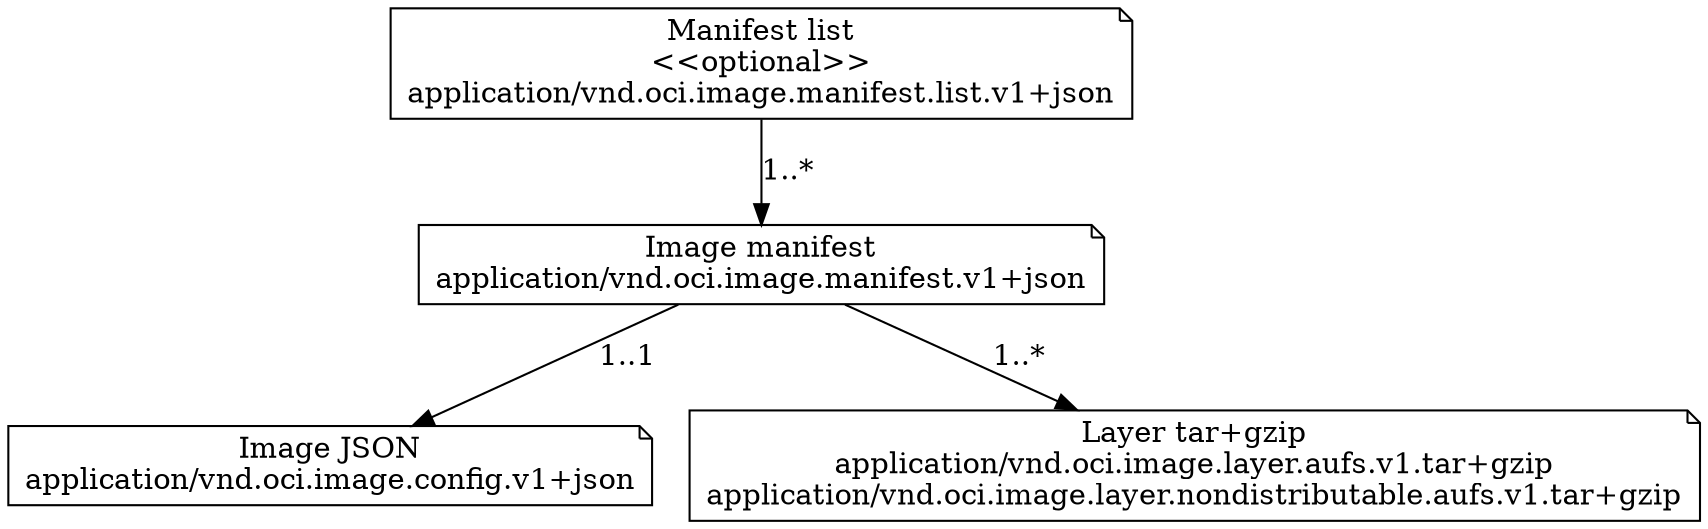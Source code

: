 digraph G {
  {
    manifestList [shape=note, label="Manifest list\n<<optional>>\napplication/vnd.oci.image.manifest.list.v1+json"]
    manifest [shape=note, label="Image manifest\napplication/vnd.oci.image.manifest.v1+json"]
    config [shape=note, label="Image JSON\napplication/vnd.oci.image.config.v1+json"]
    layer [shape=note, label="Layer tar+gzip\napplication/vnd.oci.image.layer.aufs.v1.tar+gzip\napplication/vnd.oci.image.layer.nondistributable.aufs.v1.tar+gzip"]
  }

  manifestList -> manifest [label="1..*"]
  manifest -> config [label="1..1"]
  manifest -> layer [label="1..*"]
}

